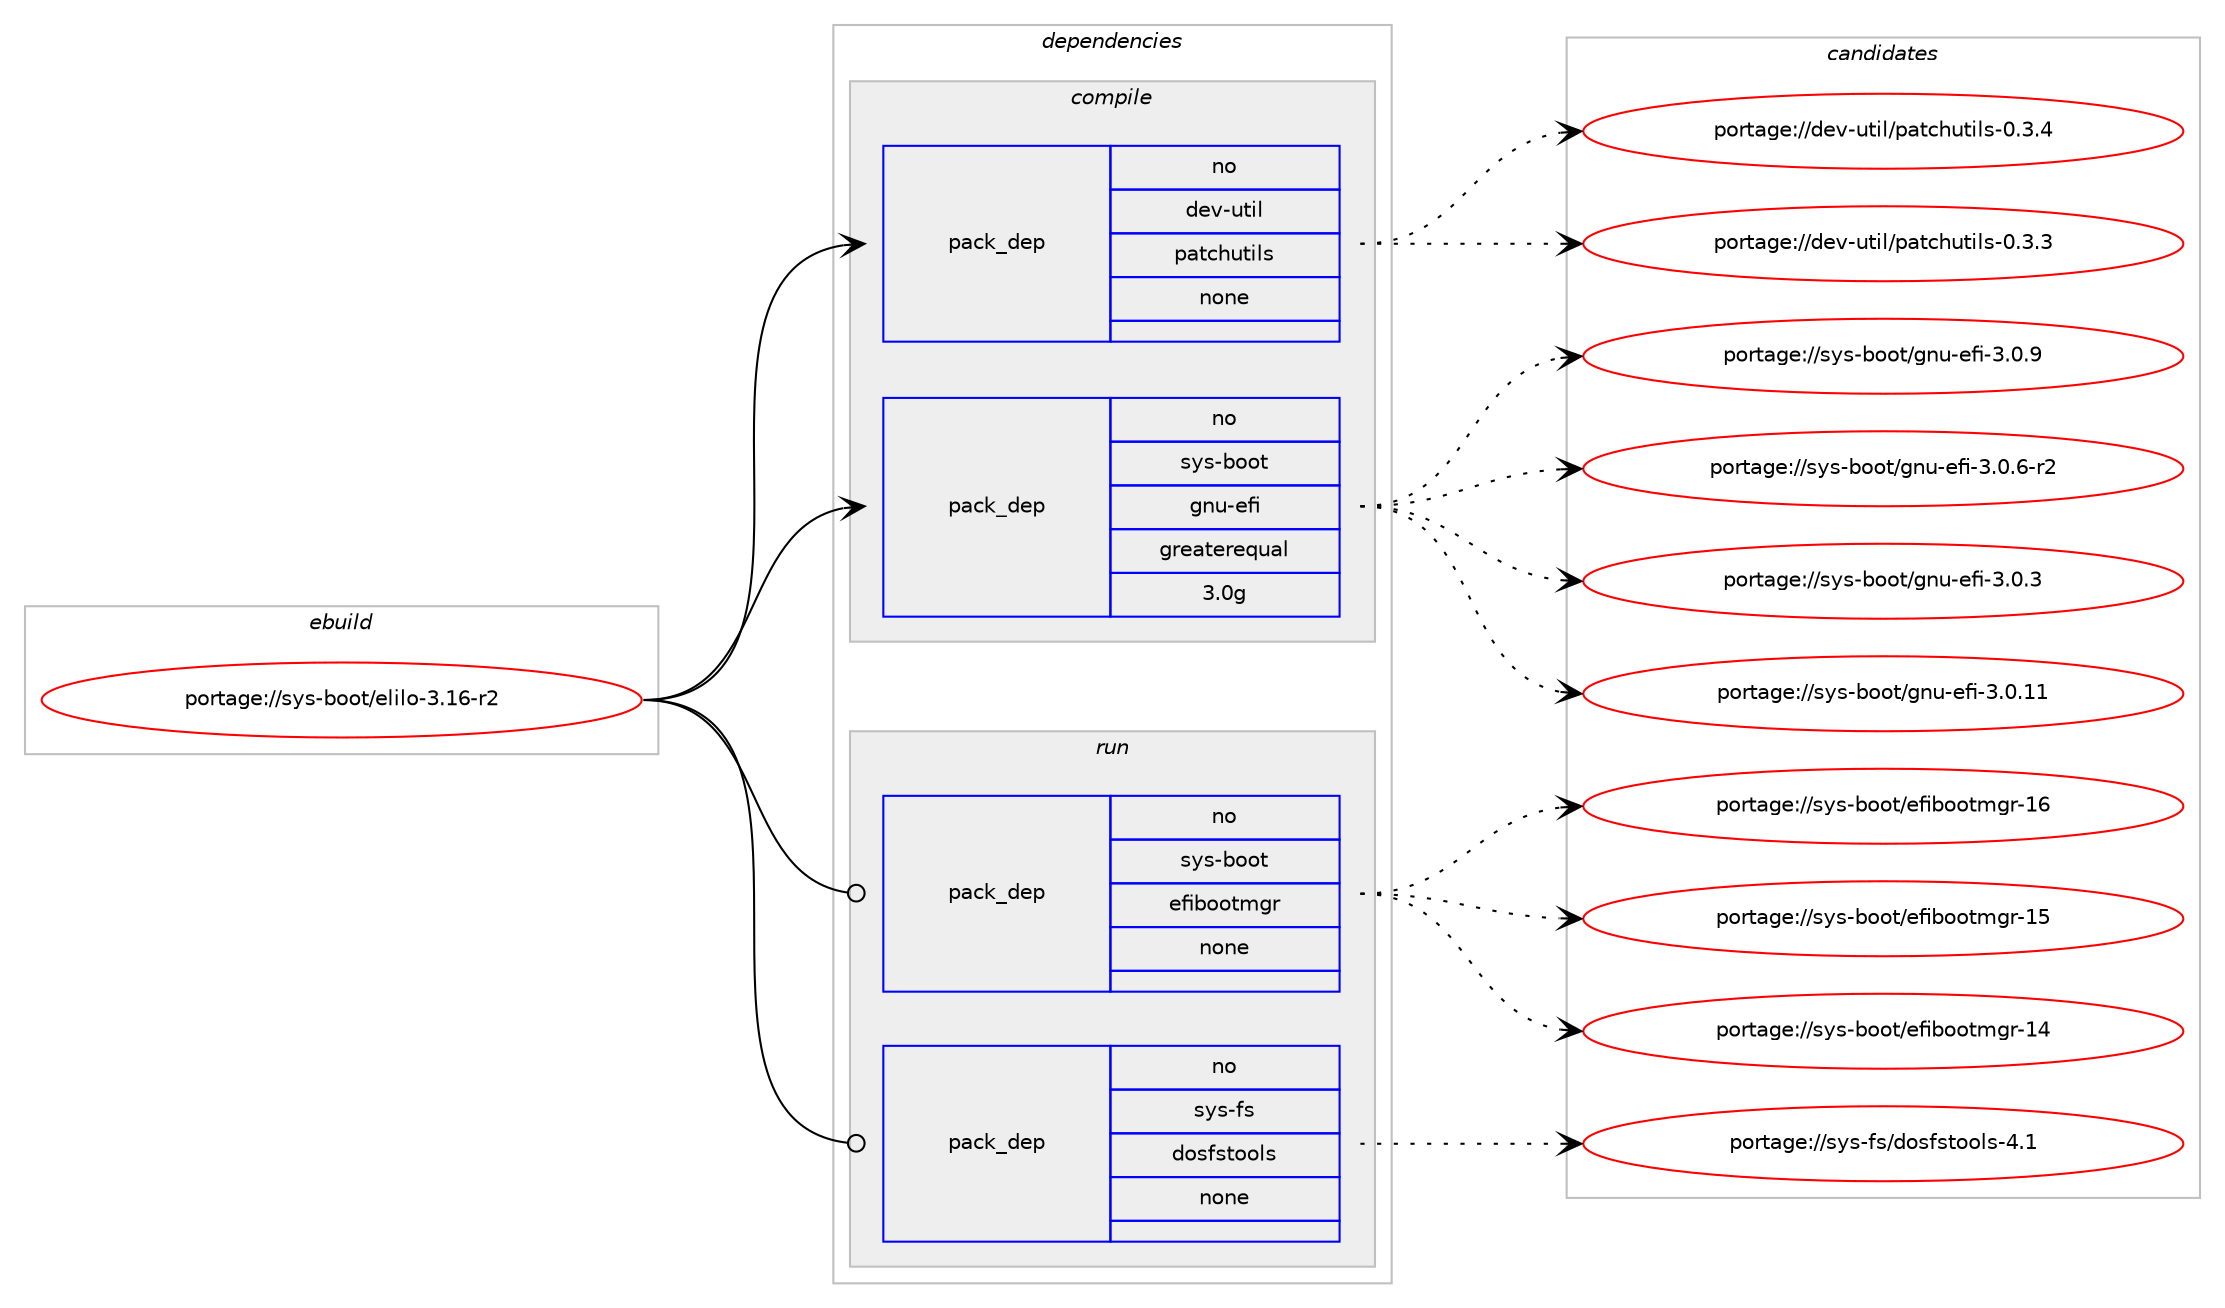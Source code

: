 digraph prolog {

# *************
# Graph options
# *************

newrank=true;
concentrate=true;
compound=true;
graph [rankdir=LR,fontname=Helvetica,fontsize=10,ranksep=1.5];#, ranksep=2.5, nodesep=0.2];
edge  [arrowhead=vee];
node  [fontname=Helvetica,fontsize=10];

# **********
# The ebuild
# **********

subgraph cluster_leftcol {
color=gray;
rank=same;
label=<<i>ebuild</i>>;
id [label="portage://sys-boot/elilo-3.16-r2", color=red, width=4, href="../sys-boot/elilo-3.16-r2.svg"];
}

# ****************
# The dependencies
# ****************

subgraph cluster_midcol {
color=gray;
label=<<i>dependencies</i>>;
subgraph cluster_compile {
fillcolor="#eeeeee";
style=filled;
label=<<i>compile</i>>;
subgraph pack45249 {
dependency58362 [label=<<TABLE BORDER="0" CELLBORDER="1" CELLSPACING="0" CELLPADDING="4" WIDTH="220"><TR><TD ROWSPAN="6" CELLPADDING="30">pack_dep</TD></TR><TR><TD WIDTH="110">no</TD></TR><TR><TD>dev-util</TD></TR><TR><TD>patchutils</TD></TR><TR><TD>none</TD></TR><TR><TD></TD></TR></TABLE>>, shape=none, color=blue];
}
id:e -> dependency58362:w [weight=20,style="solid",arrowhead="vee"];
subgraph pack45250 {
dependency58363 [label=<<TABLE BORDER="0" CELLBORDER="1" CELLSPACING="0" CELLPADDING="4" WIDTH="220"><TR><TD ROWSPAN="6" CELLPADDING="30">pack_dep</TD></TR><TR><TD WIDTH="110">no</TD></TR><TR><TD>sys-boot</TD></TR><TR><TD>gnu-efi</TD></TR><TR><TD>greaterequal</TD></TR><TR><TD>3.0g</TD></TR></TABLE>>, shape=none, color=blue];
}
id:e -> dependency58363:w [weight=20,style="solid",arrowhead="vee"];
}
subgraph cluster_compileandrun {
fillcolor="#eeeeee";
style=filled;
label=<<i>compile and run</i>>;
}
subgraph cluster_run {
fillcolor="#eeeeee";
style=filled;
label=<<i>run</i>>;
subgraph pack45251 {
dependency58364 [label=<<TABLE BORDER="0" CELLBORDER="1" CELLSPACING="0" CELLPADDING="4" WIDTH="220"><TR><TD ROWSPAN="6" CELLPADDING="30">pack_dep</TD></TR><TR><TD WIDTH="110">no</TD></TR><TR><TD>sys-boot</TD></TR><TR><TD>efibootmgr</TD></TR><TR><TD>none</TD></TR><TR><TD></TD></TR></TABLE>>, shape=none, color=blue];
}
id:e -> dependency58364:w [weight=20,style="solid",arrowhead="odot"];
subgraph pack45252 {
dependency58365 [label=<<TABLE BORDER="0" CELLBORDER="1" CELLSPACING="0" CELLPADDING="4" WIDTH="220"><TR><TD ROWSPAN="6" CELLPADDING="30">pack_dep</TD></TR><TR><TD WIDTH="110">no</TD></TR><TR><TD>sys-fs</TD></TR><TR><TD>dosfstools</TD></TR><TR><TD>none</TD></TR><TR><TD></TD></TR></TABLE>>, shape=none, color=blue];
}
id:e -> dependency58365:w [weight=20,style="solid",arrowhead="odot"];
}
}

# **************
# The candidates
# **************

subgraph cluster_choices {
rank=same;
color=gray;
label=<<i>candidates</i>>;

subgraph choice45249 {
color=black;
nodesep=1;
choice10010111845117116105108471129711699104117116105108115454846514652 [label="portage://dev-util/patchutils-0.3.4", color=red, width=4,href="../dev-util/patchutils-0.3.4.svg"];
choice10010111845117116105108471129711699104117116105108115454846514651 [label="portage://dev-util/patchutils-0.3.3", color=red, width=4,href="../dev-util/patchutils-0.3.3.svg"];
dependency58362:e -> choice10010111845117116105108471129711699104117116105108115454846514652:w [style=dotted,weight="100"];
dependency58362:e -> choice10010111845117116105108471129711699104117116105108115454846514651:w [style=dotted,weight="100"];
}
subgraph choice45250 {
color=black;
nodesep=1;
choice11512111545981111111164710311011745101102105455146484657 [label="portage://sys-boot/gnu-efi-3.0.9", color=red, width=4,href="../sys-boot/gnu-efi-3.0.9.svg"];
choice115121115459811111111647103110117451011021054551464846544511450 [label="portage://sys-boot/gnu-efi-3.0.6-r2", color=red, width=4,href="../sys-boot/gnu-efi-3.0.6-r2.svg"];
choice11512111545981111111164710311011745101102105455146484651 [label="portage://sys-boot/gnu-efi-3.0.3", color=red, width=4,href="../sys-boot/gnu-efi-3.0.3.svg"];
choice1151211154598111111116471031101174510110210545514648464949 [label="portage://sys-boot/gnu-efi-3.0.11", color=red, width=4,href="../sys-boot/gnu-efi-3.0.11.svg"];
dependency58363:e -> choice11512111545981111111164710311011745101102105455146484657:w [style=dotted,weight="100"];
dependency58363:e -> choice115121115459811111111647103110117451011021054551464846544511450:w [style=dotted,weight="100"];
dependency58363:e -> choice11512111545981111111164710311011745101102105455146484651:w [style=dotted,weight="100"];
dependency58363:e -> choice1151211154598111111116471031101174510110210545514648464949:w [style=dotted,weight="100"];
}
subgraph choice45251 {
color=black;
nodesep=1;
choice11512111545981111111164710110210598111111116109103114454954 [label="portage://sys-boot/efibootmgr-16", color=red, width=4,href="../sys-boot/efibootmgr-16.svg"];
choice11512111545981111111164710110210598111111116109103114454953 [label="portage://sys-boot/efibootmgr-15", color=red, width=4,href="../sys-boot/efibootmgr-15.svg"];
choice11512111545981111111164710110210598111111116109103114454952 [label="portage://sys-boot/efibootmgr-14", color=red, width=4,href="../sys-boot/efibootmgr-14.svg"];
dependency58364:e -> choice11512111545981111111164710110210598111111116109103114454954:w [style=dotted,weight="100"];
dependency58364:e -> choice11512111545981111111164710110210598111111116109103114454953:w [style=dotted,weight="100"];
dependency58364:e -> choice11512111545981111111164710110210598111111116109103114454952:w [style=dotted,weight="100"];
}
subgraph choice45252 {
color=black;
nodesep=1;
choice115121115451021154710011111510211511611111110811545524649 [label="portage://sys-fs/dosfstools-4.1", color=red, width=4,href="../sys-fs/dosfstools-4.1.svg"];
dependency58365:e -> choice115121115451021154710011111510211511611111110811545524649:w [style=dotted,weight="100"];
}
}

}
